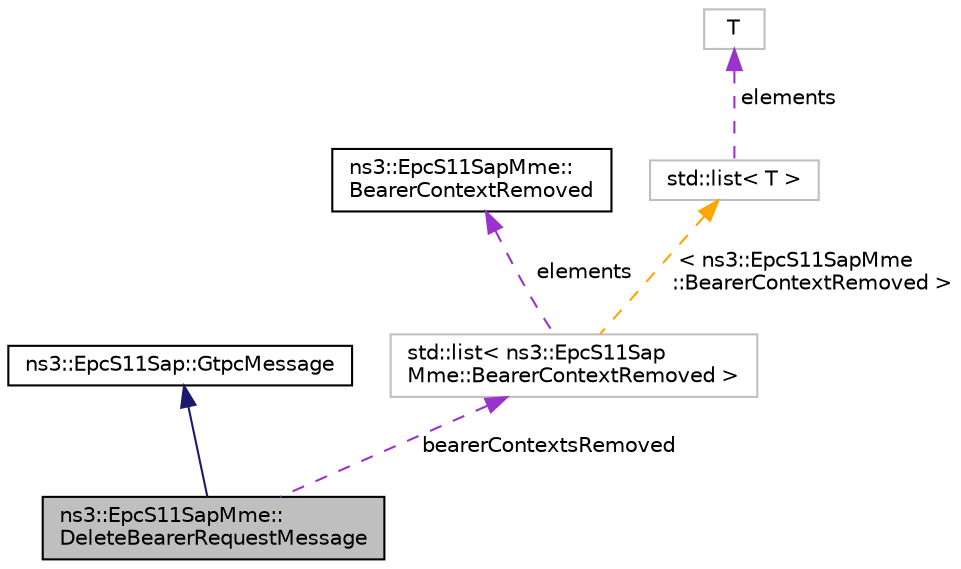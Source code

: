 digraph "ns3::EpcS11SapMme::DeleteBearerRequestMessage"
{
 // LATEX_PDF_SIZE
  edge [fontname="Helvetica",fontsize="10",labelfontname="Helvetica",labelfontsize="10"];
  node [fontname="Helvetica",fontsize="10",shape=record];
  Node1 [label="ns3::EpcS11SapMme::\lDeleteBearerRequestMessage",height=0.2,width=0.4,color="black", fillcolor="grey75", style="filled", fontcolor="black",tooltip="Delete Bearer Request message, see 3GPP TS 29.274 Release 9 V9.3.0 section 7.2.9.2."];
  Node2 -> Node1 [dir="back",color="midnightblue",fontsize="10",style="solid",fontname="Helvetica"];
  Node2 [label="ns3::EpcS11Sap::GtpcMessage",height=0.2,width=0.4,color="black", fillcolor="white", style="filled",URL="$structns3_1_1_epc_s11_sap_1_1_gtpc_message.html",tooltip="GTPC message."];
  Node3 -> Node1 [dir="back",color="darkorchid3",fontsize="10",style="dashed",label=" bearerContextsRemoved" ,fontname="Helvetica"];
  Node3 [label="std::list\< ns3::EpcS11Sap\lMme::BearerContextRemoved \>",height=0.2,width=0.4,color="grey75", fillcolor="white", style="filled",tooltip=" "];
  Node4 -> Node3 [dir="back",color="darkorchid3",fontsize="10",style="dashed",label=" elements" ,fontname="Helvetica"];
  Node4 [label="ns3::EpcS11SapMme::\lBearerContextRemoved",height=0.2,width=0.4,color="black", fillcolor="white", style="filled",URL="$structns3_1_1_epc_s11_sap_mme_1_1_bearer_context_removed.html",tooltip="Bearer Context Removed structure."];
  Node5 -> Node3 [dir="back",color="orange",fontsize="10",style="dashed",label=" \< ns3::EpcS11SapMme\l::BearerContextRemoved \>" ,fontname="Helvetica"];
  Node5 [label="std::list\< T \>",height=0.2,width=0.4,color="grey75", fillcolor="white", style="filled",tooltip=" "];
  Node6 -> Node5 [dir="back",color="darkorchid3",fontsize="10",style="dashed",label=" elements" ,fontname="Helvetica"];
  Node6 [label="T",height=0.2,width=0.4,color="grey75", fillcolor="white", style="filled",tooltip=" "];
}
